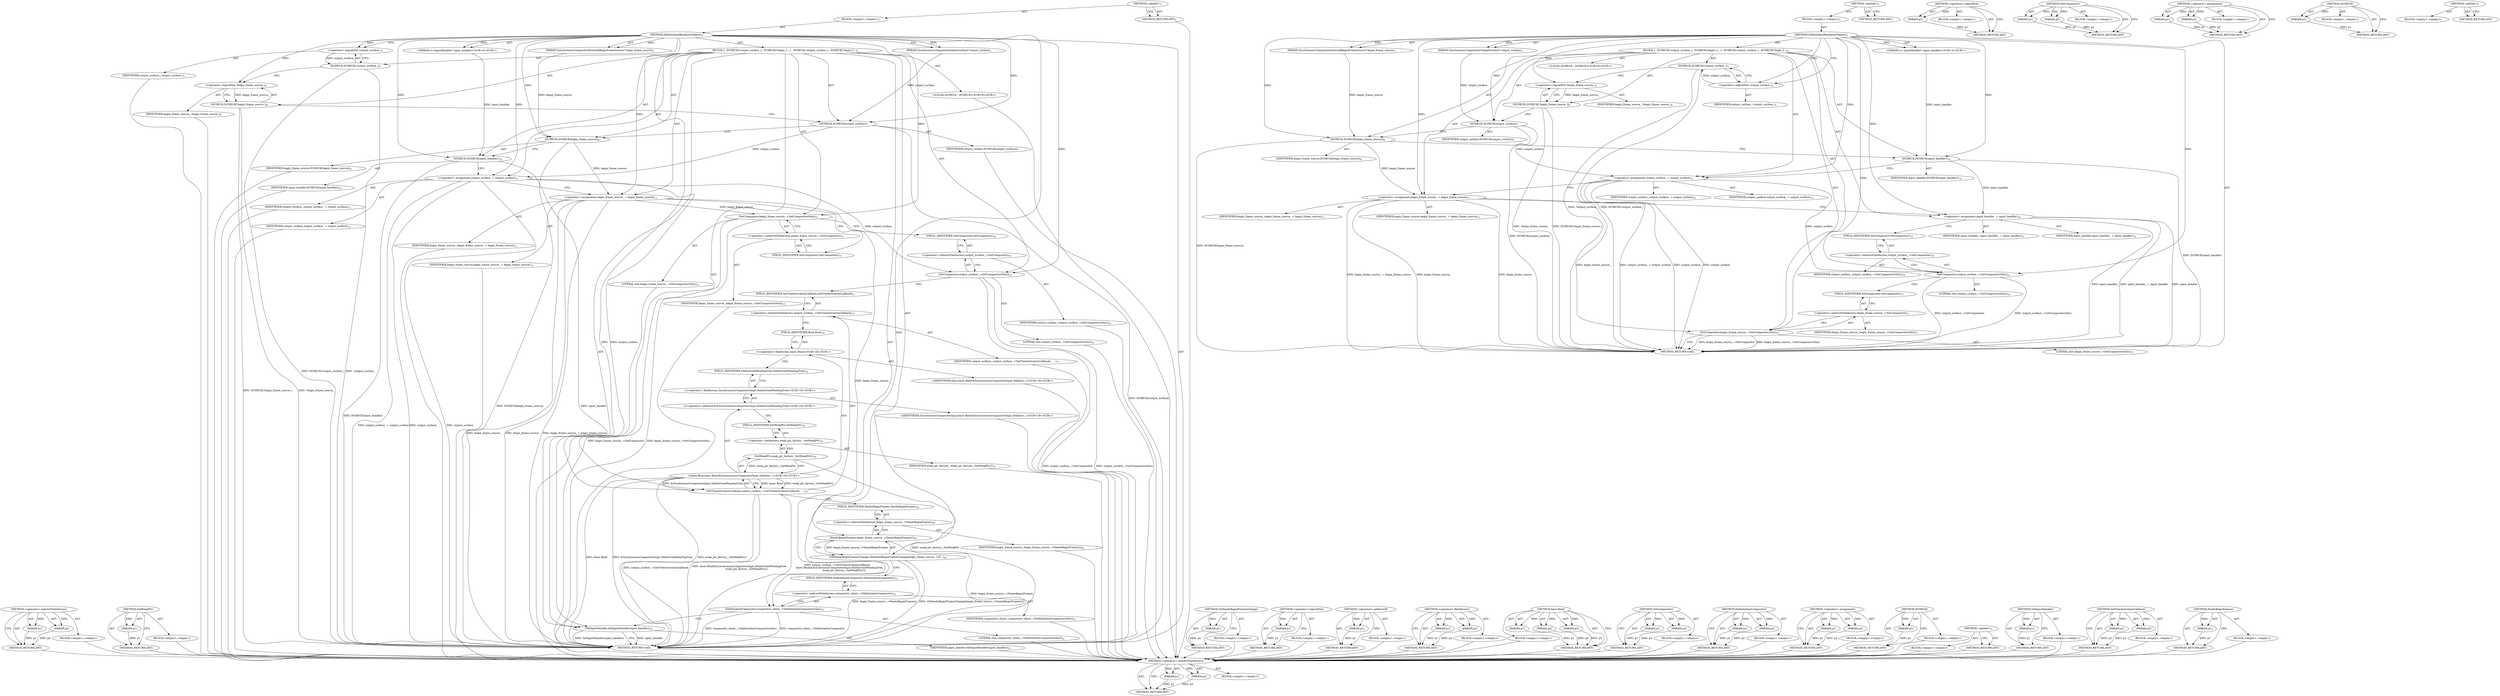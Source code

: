 digraph "&lt;global&gt;" {
vulnerable_113 [label=<(METHOD,&lt;operator&gt;.indirectFieldAccess)>];
vulnerable_114 [label=<(PARAM,p1)>];
vulnerable_115 [label=<(PARAM,p2)>];
vulnerable_116 [label=<(BLOCK,&lt;empty&gt;,&lt;empty&gt;)>];
vulnerable_117 [label=<(METHOD_RETURN,ANY)>];
vulnerable_138 [label=<(METHOD,GetWeakPtr)>];
vulnerable_139 [label=<(PARAM,p1)>];
vulnerable_140 [label=<(BLOCK,&lt;empty&gt;,&lt;empty&gt;)>];
vulnerable_141 [label=<(METHOD_RETURN,ANY)>];
vulnerable_6 [label=<(METHOD,&lt;global&gt;)<SUB>1</SUB>>];
vulnerable_7 [label=<(BLOCK,&lt;empty&gt;,&lt;empty&gt;)<SUB>1</SUB>>];
vulnerable_8 [label=<(METHOD,DidInitializeRendererObjects)<SUB>1</SUB>>];
vulnerable_9 [label=<(PARAM,SynchronousCompositorOutputSurface* output_surface)<SUB>2</SUB>>];
vulnerable_10 [label=<(PARAM,SynchronousCompositorExternalBeginFrameSource* begin_frame_source)<SUB>3</SUB>>];
vulnerable_11 [label="<(PARAM,cc::InputHandler* input_handler)<SUB>4</SUB>>"];
vulnerable_12 [label=<(BLOCK,{
  DCHECK(!output_surface_);
  DCHECK(!begin_f...,{
  DCHECK(!output_surface_);
  DCHECK(!begin_f...)<SUB>4</SUB>>];
vulnerable_13 [label=<(DCHECK,DCHECK(!output_surface_))<SUB>5</SUB>>];
vulnerable_14 [label=<(&lt;operator&gt;.logicalNot,!output_surface_)<SUB>5</SUB>>];
vulnerable_15 [label=<(IDENTIFIER,output_surface_,!output_surface_)<SUB>5</SUB>>];
vulnerable_16 [label=<(DCHECK,DCHECK(!begin_frame_source_))<SUB>6</SUB>>];
vulnerable_17 [label=<(&lt;operator&gt;.logicalNot,!begin_frame_source_)<SUB>6</SUB>>];
vulnerable_18 [label=<(IDENTIFIER,begin_frame_source_,!begin_frame_source_)<SUB>6</SUB>>];
vulnerable_19 [label=<(DCHECK,DCHECK(output_surface))<SUB>7</SUB>>];
vulnerable_20 [label=<(IDENTIFIER,output_surface,DCHECK(output_surface))<SUB>7</SUB>>];
vulnerable_21 [label=<(DCHECK,DCHECK(begin_frame_source))<SUB>8</SUB>>];
vulnerable_22 [label=<(IDENTIFIER,begin_frame_source,DCHECK(begin_frame_source))<SUB>8</SUB>>];
vulnerable_23 [label="<(LOCAL,DCHECK : DCHECK)<SUB>9</SUB>>"];
vulnerable_24 [label=<(DCHECK,DCHECK(input_handler))<SUB>10</SUB>>];
vulnerable_25 [label=<(IDENTIFIER,input_handler,DCHECK(input_handler))<SUB>10</SUB>>];
vulnerable_26 [label=<(&lt;operator&gt;.assignment,output_surface_ = output_surface)<SUB>12</SUB>>];
vulnerable_27 [label=<(IDENTIFIER,output_surface_,output_surface_ = output_surface)<SUB>12</SUB>>];
vulnerable_28 [label=<(IDENTIFIER,output_surface,output_surface_ = output_surface)<SUB>12</SUB>>];
vulnerable_29 [label=<(&lt;operator&gt;.assignment,begin_frame_source_ = begin_frame_source)<SUB>13</SUB>>];
vulnerable_30 [label=<(IDENTIFIER,begin_frame_source_,begin_frame_source_ = begin_frame_source)<SUB>13</SUB>>];
vulnerable_31 [label=<(IDENTIFIER,begin_frame_source,begin_frame_source_ = begin_frame_source)<SUB>13</SUB>>];
vulnerable_32 [label=<(SetCompositor,begin_frame_source_-&gt;SetCompositor(this))<SUB>15</SUB>>];
vulnerable_33 [label=<(&lt;operator&gt;.indirectFieldAccess,begin_frame_source_-&gt;SetCompositor)<SUB>15</SUB>>];
vulnerable_34 [label=<(IDENTIFIER,begin_frame_source_,begin_frame_source_-&gt;SetCompositor(this))<SUB>15</SUB>>];
vulnerable_35 [label=<(FIELD_IDENTIFIER,SetCompositor,SetCompositor)<SUB>15</SUB>>];
vulnerable_36 [label=<(LITERAL,this,begin_frame_source_-&gt;SetCompositor(this))<SUB>15</SUB>>];
vulnerable_37 [label=<(SetCompositor,output_surface_-&gt;SetCompositor(this))<SUB>16</SUB>>];
vulnerable_38 [label=<(&lt;operator&gt;.indirectFieldAccess,output_surface_-&gt;SetCompositor)<SUB>16</SUB>>];
vulnerable_39 [label=<(IDENTIFIER,output_surface_,output_surface_-&gt;SetCompositor(this))<SUB>16</SUB>>];
vulnerable_40 [label=<(FIELD_IDENTIFIER,SetCompositor,SetCompositor)<SUB>16</SUB>>];
vulnerable_41 [label=<(LITERAL,this,output_surface_-&gt;SetCompositor(this))<SUB>16</SUB>>];
vulnerable_42 [label=<(SetTreeActivationCallback,output_surface_-&gt;SetTreeActivationCallback(
   ...)<SUB>17</SUB>>];
vulnerable_43 [label=<(&lt;operator&gt;.indirectFieldAccess,output_surface_-&gt;SetTreeActivationCallback)<SUB>17</SUB>>];
vulnerable_44 [label=<(IDENTIFIER,output_surface_,output_surface_-&gt;SetTreeActivationCallback(
   ...)<SUB>17</SUB>>];
vulnerable_45 [label=<(FIELD_IDENTIFIER,SetTreeActivationCallback,SetTreeActivationCallback)<SUB>17</SUB>>];
vulnerable_46 [label="<(base.Bind,base::Bind(&amp;SynchronousCompositorImpl::DidActiv...)<SUB>18</SUB>>"];
vulnerable_47 [label="<(&lt;operator&gt;.fieldAccess,base::Bind)<SUB>18</SUB>>"];
vulnerable_48 [label="<(IDENTIFIER,base,base::Bind(&amp;SynchronousCompositorImpl::DidActiv...)<SUB>18</SUB>>"];
vulnerable_49 [label=<(FIELD_IDENTIFIER,Bind,Bind)<SUB>18</SUB>>];
vulnerable_50 [label="<(&lt;operator&gt;.addressOf,&amp;SynchronousCompositorImpl::DidActivatePendingTree)<SUB>18</SUB>>"];
vulnerable_51 [label="<(&lt;operator&gt;.fieldAccess,SynchronousCompositorImpl::DidActivatePendingTree)<SUB>18</SUB>>"];
vulnerable_52 [label="<(IDENTIFIER,SynchronousCompositorImpl,base::Bind(&amp;SynchronousCompositorImpl::DidActiv...)<SUB>18</SUB>>"];
vulnerable_53 [label=<(FIELD_IDENTIFIER,DidActivatePendingTree,DidActivatePendingTree)<SUB>18</SUB>>];
vulnerable_54 [label=<(GetWeakPtr,weak_ptr_factory_.GetWeakPtr())<SUB>19</SUB>>];
vulnerable_55 [label=<(&lt;operator&gt;.fieldAccess,weak_ptr_factory_.GetWeakPtr)<SUB>19</SUB>>];
vulnerable_56 [label=<(IDENTIFIER,weak_ptr_factory_,weak_ptr_factory_.GetWeakPtr())<SUB>19</SUB>>];
vulnerable_57 [label=<(FIELD_IDENTIFIER,GetWeakPtr,GetWeakPtr)<SUB>19</SUB>>];
vulnerable_58 [label=<(OnNeedsBeginFramesChange,OnNeedsBeginFramesChange(begin_frame_source_-&gt;N...)<SUB>20</SUB>>];
vulnerable_59 [label=<(NeedsBeginFrames,begin_frame_source_-&gt;NeedsBeginFrames())<SUB>20</SUB>>];
vulnerable_60 [label=<(&lt;operator&gt;.indirectFieldAccess,begin_frame_source_-&gt;NeedsBeginFrames)<SUB>20</SUB>>];
vulnerable_61 [label=<(IDENTIFIER,begin_frame_source_,begin_frame_source_-&gt;NeedsBeginFrames())<SUB>20</SUB>>];
vulnerable_62 [label=<(FIELD_IDENTIFIER,NeedsBeginFrames,NeedsBeginFrames)<SUB>20</SUB>>];
vulnerable_63 [label=<(DidInitializeCompositor,compositor_client_-&gt;DidInitializeCompositor(this))<SUB>21</SUB>>];
vulnerable_64 [label=<(&lt;operator&gt;.indirectFieldAccess,compositor_client_-&gt;DidInitializeCompositor)<SUB>21</SUB>>];
vulnerable_65 [label=<(IDENTIFIER,compositor_client_,compositor_client_-&gt;DidInitializeCompositor(this))<SUB>21</SUB>>];
vulnerable_66 [label=<(FIELD_IDENTIFIER,DidInitializeCompositor,DidInitializeCompositor)<SUB>21</SUB>>];
vulnerable_67 [label=<(LITERAL,this,compositor_client_-&gt;DidInitializeCompositor(this))<SUB>21</SUB>>];
vulnerable_68 [label=<(SetInputHandler,SetInputHandler(input_handler))<SUB>22</SUB>>];
vulnerable_69 [label=<(IDENTIFIER,input_handler,SetInputHandler(input_handler))<SUB>22</SUB>>];
vulnerable_70 [label=<(METHOD_RETURN,void)<SUB>1</SUB>>];
vulnerable_72 [label=<(METHOD_RETURN,ANY)<SUB>1</SUB>>];
vulnerable_142 [label=<(METHOD,OnNeedsBeginFramesChange)>];
vulnerable_143 [label=<(PARAM,p1)>];
vulnerable_144 [label=<(BLOCK,&lt;empty&gt;,&lt;empty&gt;)>];
vulnerable_145 [label=<(METHOD_RETURN,ANY)>];
vulnerable_99 [label=<(METHOD,&lt;operator&gt;.logicalNot)>];
vulnerable_100 [label=<(PARAM,p1)>];
vulnerable_101 [label=<(BLOCK,&lt;empty&gt;,&lt;empty&gt;)>];
vulnerable_102 [label=<(METHOD_RETURN,ANY)>];
vulnerable_134 [label=<(METHOD,&lt;operator&gt;.addressOf)>];
vulnerable_135 [label=<(PARAM,p1)>];
vulnerable_136 [label=<(BLOCK,&lt;empty&gt;,&lt;empty&gt;)>];
vulnerable_137 [label=<(METHOD_RETURN,ANY)>];
vulnerable_129 [label=<(METHOD,&lt;operator&gt;.fieldAccess)>];
vulnerable_130 [label=<(PARAM,p1)>];
vulnerable_131 [label=<(PARAM,p2)>];
vulnerable_132 [label=<(BLOCK,&lt;empty&gt;,&lt;empty&gt;)>];
vulnerable_133 [label=<(METHOD_RETURN,ANY)>];
vulnerable_123 [label=<(METHOD,base.Bind)>];
vulnerable_124 [label=<(PARAM,p1)>];
vulnerable_125 [label=<(PARAM,p2)>];
vulnerable_126 [label=<(PARAM,p3)>];
vulnerable_127 [label=<(BLOCK,&lt;empty&gt;,&lt;empty&gt;)>];
vulnerable_128 [label=<(METHOD_RETURN,ANY)>];
vulnerable_108 [label=<(METHOD,SetCompositor)>];
vulnerable_109 [label=<(PARAM,p1)>];
vulnerable_110 [label=<(PARAM,p2)>];
vulnerable_111 [label=<(BLOCK,&lt;empty&gt;,&lt;empty&gt;)>];
vulnerable_112 [label=<(METHOD_RETURN,ANY)>];
vulnerable_150 [label=<(METHOD,DidInitializeCompositor)>];
vulnerable_151 [label=<(PARAM,p1)>];
vulnerable_152 [label=<(PARAM,p2)>];
vulnerable_153 [label=<(BLOCK,&lt;empty&gt;,&lt;empty&gt;)>];
vulnerable_154 [label=<(METHOD_RETURN,ANY)>];
vulnerable_103 [label=<(METHOD,&lt;operator&gt;.assignment)>];
vulnerable_104 [label=<(PARAM,p1)>];
vulnerable_105 [label=<(PARAM,p2)>];
vulnerable_106 [label=<(BLOCK,&lt;empty&gt;,&lt;empty&gt;)>];
vulnerable_107 [label=<(METHOD_RETURN,ANY)>];
vulnerable_95 [label=<(METHOD,DCHECK)>];
vulnerable_96 [label=<(PARAM,p1)>];
vulnerable_97 [label=<(BLOCK,&lt;empty&gt;,&lt;empty&gt;)>];
vulnerable_98 [label=<(METHOD_RETURN,ANY)>];
vulnerable_89 [label=<(METHOD,&lt;global&gt;)<SUB>1</SUB>>];
vulnerable_90 [label=<(BLOCK,&lt;empty&gt;,&lt;empty&gt;)>];
vulnerable_91 [label=<(METHOD_RETURN,ANY)>];
vulnerable_155 [label=<(METHOD,SetInputHandler)>];
vulnerable_156 [label=<(PARAM,p1)>];
vulnerable_157 [label=<(BLOCK,&lt;empty&gt;,&lt;empty&gt;)>];
vulnerable_158 [label=<(METHOD_RETURN,ANY)>];
vulnerable_118 [label=<(METHOD,SetTreeActivationCallback)>];
vulnerable_119 [label=<(PARAM,p1)>];
vulnerable_120 [label=<(PARAM,p2)>];
vulnerable_121 [label=<(BLOCK,&lt;empty&gt;,&lt;empty&gt;)>];
vulnerable_122 [label=<(METHOD_RETURN,ANY)>];
vulnerable_146 [label=<(METHOD,NeedsBeginFrames)>];
vulnerable_147 [label=<(PARAM,p1)>];
vulnerable_148 [label=<(BLOCK,&lt;empty&gt;,&lt;empty&gt;)>];
vulnerable_149 [label=<(METHOD_RETURN,ANY)>];
fixed_86 [label=<(METHOD,&lt;operator&gt;.indirectFieldAccess)>];
fixed_87 [label=<(PARAM,p1)>];
fixed_88 [label=<(PARAM,p2)>];
fixed_89 [label=<(BLOCK,&lt;empty&gt;,&lt;empty&gt;)>];
fixed_90 [label=<(METHOD_RETURN,ANY)>];
fixed_6 [label=<(METHOD,&lt;global&gt;)<SUB>1</SUB>>];
fixed_7 [label=<(BLOCK,&lt;empty&gt;,&lt;empty&gt;)<SUB>1</SUB>>];
fixed_8 [label=<(METHOD,DidInitializeRendererObjects)<SUB>1</SUB>>];
fixed_9 [label=<(PARAM,SynchronousCompositorOutputSurface* output_surface)<SUB>2</SUB>>];
fixed_10 [label=<(PARAM,SynchronousCompositorExternalBeginFrameSource* begin_frame_source)<SUB>3</SUB>>];
fixed_11 [label="<(PARAM,cc::InputHandler* input_handler)<SUB>4</SUB>>"];
fixed_12 [label=<(BLOCK,{
  DCHECK(!output_surface_);
  DCHECK(!begin_f...,{
  DCHECK(!output_surface_);
  DCHECK(!begin_f...)<SUB>4</SUB>>];
fixed_13 [label=<(DCHECK,DCHECK(!output_surface_))<SUB>5</SUB>>];
fixed_14 [label=<(&lt;operator&gt;.logicalNot,!output_surface_)<SUB>5</SUB>>];
fixed_15 [label=<(IDENTIFIER,output_surface_,!output_surface_)<SUB>5</SUB>>];
fixed_16 [label=<(DCHECK,DCHECK(!begin_frame_source_))<SUB>6</SUB>>];
fixed_17 [label=<(&lt;operator&gt;.logicalNot,!begin_frame_source_)<SUB>6</SUB>>];
fixed_18 [label=<(IDENTIFIER,begin_frame_source_,!begin_frame_source_)<SUB>6</SUB>>];
fixed_19 [label=<(DCHECK,DCHECK(output_surface))<SUB>7</SUB>>];
fixed_20 [label=<(IDENTIFIER,output_surface,DCHECK(output_surface))<SUB>7</SUB>>];
fixed_21 [label=<(DCHECK,DCHECK(begin_frame_source))<SUB>8</SUB>>];
fixed_22 [label=<(IDENTIFIER,begin_frame_source,DCHECK(begin_frame_source))<SUB>8</SUB>>];
fixed_23 [label="<(LOCAL,DCHECK : DCHECK)<SUB>9</SUB>>"];
fixed_24 [label=<(DCHECK,DCHECK(input_handler))<SUB>10</SUB>>];
fixed_25 [label=<(IDENTIFIER,input_handler,DCHECK(input_handler))<SUB>10</SUB>>];
fixed_26 [label=<(&lt;operator&gt;.assignment,output_surface_ = output_surface)<SUB>12</SUB>>];
fixed_27 [label=<(IDENTIFIER,output_surface_,output_surface_ = output_surface)<SUB>12</SUB>>];
fixed_28 [label=<(IDENTIFIER,output_surface,output_surface_ = output_surface)<SUB>12</SUB>>];
fixed_29 [label=<(&lt;operator&gt;.assignment,begin_frame_source_ = begin_frame_source)<SUB>13</SUB>>];
fixed_30 [label=<(IDENTIFIER,begin_frame_source_,begin_frame_source_ = begin_frame_source)<SUB>13</SUB>>];
fixed_31 [label=<(IDENTIFIER,begin_frame_source,begin_frame_source_ = begin_frame_source)<SUB>13</SUB>>];
fixed_32 [label=<(&lt;operator&gt;.assignment,input_handler_ = input_handler)<SUB>14</SUB>>];
fixed_33 [label=<(IDENTIFIER,input_handler_,input_handler_ = input_handler)<SUB>14</SUB>>];
fixed_34 [label=<(IDENTIFIER,input_handler,input_handler_ = input_handler)<SUB>14</SUB>>];
fixed_35 [label=<(SetCompositor,output_surface_-&gt;SetCompositor(this))<SUB>16</SUB>>];
fixed_36 [label=<(&lt;operator&gt;.indirectFieldAccess,output_surface_-&gt;SetCompositor)<SUB>16</SUB>>];
fixed_37 [label=<(IDENTIFIER,output_surface_,output_surface_-&gt;SetCompositor(this))<SUB>16</SUB>>];
fixed_38 [label=<(FIELD_IDENTIFIER,SetCompositor,SetCompositor)<SUB>16</SUB>>];
fixed_39 [label=<(LITERAL,this,output_surface_-&gt;SetCompositor(this))<SUB>16</SUB>>];
fixed_40 [label=<(SetCompositor,begin_frame_source_-&gt;SetCompositor(this))<SUB>17</SUB>>];
fixed_41 [label=<(&lt;operator&gt;.indirectFieldAccess,begin_frame_source_-&gt;SetCompositor)<SUB>17</SUB>>];
fixed_42 [label=<(IDENTIFIER,begin_frame_source_,begin_frame_source_-&gt;SetCompositor(this))<SUB>17</SUB>>];
fixed_43 [label=<(FIELD_IDENTIFIER,SetCompositor,SetCompositor)<SUB>17</SUB>>];
fixed_44 [label=<(LITERAL,this,begin_frame_source_-&gt;SetCompositor(this))<SUB>17</SUB>>];
fixed_45 [label=<(METHOD_RETURN,void)<SUB>1</SUB>>];
fixed_47 [label=<(METHOD_RETURN,ANY)<SUB>1</SUB>>];
fixed_72 [label=<(METHOD,&lt;operator&gt;.logicalNot)>];
fixed_73 [label=<(PARAM,p1)>];
fixed_74 [label=<(BLOCK,&lt;empty&gt;,&lt;empty&gt;)>];
fixed_75 [label=<(METHOD_RETURN,ANY)>];
fixed_81 [label=<(METHOD,SetCompositor)>];
fixed_82 [label=<(PARAM,p1)>];
fixed_83 [label=<(PARAM,p2)>];
fixed_84 [label=<(BLOCK,&lt;empty&gt;,&lt;empty&gt;)>];
fixed_85 [label=<(METHOD_RETURN,ANY)>];
fixed_76 [label=<(METHOD,&lt;operator&gt;.assignment)>];
fixed_77 [label=<(PARAM,p1)>];
fixed_78 [label=<(PARAM,p2)>];
fixed_79 [label=<(BLOCK,&lt;empty&gt;,&lt;empty&gt;)>];
fixed_80 [label=<(METHOD_RETURN,ANY)>];
fixed_68 [label=<(METHOD,DCHECK)>];
fixed_69 [label=<(PARAM,p1)>];
fixed_70 [label=<(BLOCK,&lt;empty&gt;,&lt;empty&gt;)>];
fixed_71 [label=<(METHOD_RETURN,ANY)>];
fixed_62 [label=<(METHOD,&lt;global&gt;)<SUB>1</SUB>>];
fixed_63 [label=<(BLOCK,&lt;empty&gt;,&lt;empty&gt;)>];
fixed_64 [label=<(METHOD_RETURN,ANY)>];
vulnerable_113 -> vulnerable_114  [key=0, label="AST: "];
vulnerable_113 -> vulnerable_114  [key=1, label="DDG: "];
vulnerable_113 -> vulnerable_116  [key=0, label="AST: "];
vulnerable_113 -> vulnerable_115  [key=0, label="AST: "];
vulnerable_113 -> vulnerable_115  [key=1, label="DDG: "];
vulnerable_113 -> vulnerable_117  [key=0, label="AST: "];
vulnerable_113 -> vulnerable_117  [key=1, label="CFG: "];
vulnerable_114 -> vulnerable_117  [key=0, label="DDG: p1"];
vulnerable_115 -> vulnerable_117  [key=0, label="DDG: p2"];
vulnerable_116 -> fixed_86  [key=0];
vulnerable_117 -> fixed_86  [key=0];
vulnerable_138 -> vulnerable_139  [key=0, label="AST: "];
vulnerable_138 -> vulnerable_139  [key=1, label="DDG: "];
vulnerable_138 -> vulnerable_140  [key=0, label="AST: "];
vulnerable_138 -> vulnerable_141  [key=0, label="AST: "];
vulnerable_138 -> vulnerable_141  [key=1, label="CFG: "];
vulnerable_139 -> vulnerable_141  [key=0, label="DDG: p1"];
vulnerable_140 -> fixed_86  [key=0];
vulnerable_141 -> fixed_86  [key=0];
vulnerable_6 -> vulnerable_7  [key=0, label="AST: "];
vulnerable_6 -> vulnerable_72  [key=0, label="AST: "];
vulnerable_6 -> vulnerable_72  [key=1, label="CFG: "];
vulnerable_7 -> vulnerable_8  [key=0, label="AST: "];
vulnerable_8 -> vulnerable_9  [key=0, label="AST: "];
vulnerable_8 -> vulnerable_9  [key=1, label="DDG: "];
vulnerable_8 -> vulnerable_10  [key=0, label="AST: "];
vulnerable_8 -> vulnerable_10  [key=1, label="DDG: "];
vulnerable_8 -> vulnerable_11  [key=0, label="AST: "];
vulnerable_8 -> vulnerable_11  [key=1, label="DDG: "];
vulnerable_8 -> vulnerable_12  [key=0, label="AST: "];
vulnerable_8 -> vulnerable_70  [key=0, label="AST: "];
vulnerable_8 -> vulnerable_14  [key=0, label="CFG: "];
vulnerable_8 -> vulnerable_14  [key=1, label="DDG: "];
vulnerable_8 -> vulnerable_26  [key=0, label="DDG: "];
vulnerable_8 -> vulnerable_29  [key=0, label="DDG: "];
vulnerable_8 -> vulnerable_19  [key=0, label="DDG: "];
vulnerable_8 -> vulnerable_21  [key=0, label="DDG: "];
vulnerable_8 -> vulnerable_24  [key=0, label="DDG: "];
vulnerable_8 -> vulnerable_32  [key=0, label="DDG: "];
vulnerable_8 -> vulnerable_37  [key=0, label="DDG: "];
vulnerable_8 -> vulnerable_63  [key=0, label="DDG: "];
vulnerable_8 -> vulnerable_68  [key=0, label="DDG: "];
vulnerable_8 -> vulnerable_17  [key=0, label="DDG: "];
vulnerable_9 -> vulnerable_19  [key=0, label="DDG: output_surface"];
vulnerable_10 -> vulnerable_21  [key=0, label="DDG: begin_frame_source"];
vulnerable_11 -> vulnerable_24  [key=0, label="DDG: input_handler"];
vulnerable_12 -> vulnerable_13  [key=0, label="AST: "];
vulnerable_12 -> vulnerable_16  [key=0, label="AST: "];
vulnerable_12 -> vulnerable_19  [key=0, label="AST: "];
vulnerable_12 -> vulnerable_21  [key=0, label="AST: "];
vulnerable_12 -> vulnerable_23  [key=0, label="AST: "];
vulnerable_12 -> vulnerable_24  [key=0, label="AST: "];
vulnerable_12 -> vulnerable_26  [key=0, label="AST: "];
vulnerable_12 -> vulnerable_29  [key=0, label="AST: "];
vulnerable_12 -> vulnerable_32  [key=0, label="AST: "];
vulnerable_12 -> vulnerable_37  [key=0, label="AST: "];
vulnerable_12 -> vulnerable_42  [key=0, label="AST: "];
vulnerable_12 -> vulnerable_58  [key=0, label="AST: "];
vulnerable_12 -> vulnerable_63  [key=0, label="AST: "];
vulnerable_12 -> vulnerable_68  [key=0, label="AST: "];
vulnerable_13 -> vulnerable_14  [key=0, label="AST: "];
vulnerable_13 -> vulnerable_17  [key=0, label="CFG: "];
vulnerable_13 -> vulnerable_70  [key=0, label="DDG: !output_surface_"];
vulnerable_13 -> vulnerable_70  [key=1, label="DDG: DCHECK(!output_surface_)"];
vulnerable_14 -> vulnerable_15  [key=0, label="AST: "];
vulnerable_14 -> vulnerable_13  [key=0, label="CFG: "];
vulnerable_14 -> vulnerable_13  [key=1, label="DDG: output_surface_"];
vulnerable_15 -> fixed_86  [key=0];
vulnerable_16 -> vulnerable_17  [key=0, label="AST: "];
vulnerable_16 -> vulnerable_19  [key=0, label="CFG: "];
vulnerable_16 -> vulnerable_70  [key=0, label="DDG: !begin_frame_source_"];
vulnerable_16 -> vulnerable_70  [key=1, label="DDG: DCHECK(!begin_frame_source_)"];
vulnerable_17 -> vulnerable_18  [key=0, label="AST: "];
vulnerable_17 -> vulnerable_16  [key=0, label="CFG: "];
vulnerable_17 -> vulnerable_16  [key=1, label="DDG: begin_frame_source_"];
vulnerable_18 -> fixed_86  [key=0];
vulnerable_19 -> vulnerable_20  [key=0, label="AST: "];
vulnerable_19 -> vulnerable_21  [key=0, label="CFG: "];
vulnerable_19 -> vulnerable_70  [key=0, label="DDG: DCHECK(output_surface)"];
vulnerable_19 -> vulnerable_26  [key=0, label="DDG: output_surface"];
vulnerable_20 -> fixed_86  [key=0];
vulnerable_21 -> vulnerable_22  [key=0, label="AST: "];
vulnerable_21 -> vulnerable_24  [key=0, label="CFG: "];
vulnerable_21 -> vulnerable_70  [key=0, label="DDG: DCHECK(begin_frame_source)"];
vulnerable_21 -> vulnerable_29  [key=0, label="DDG: begin_frame_source"];
vulnerable_22 -> fixed_86  [key=0];
vulnerable_23 -> fixed_86  [key=0];
vulnerable_24 -> vulnerable_25  [key=0, label="AST: "];
vulnerable_24 -> vulnerable_26  [key=0, label="CFG: "];
vulnerable_24 -> vulnerable_70  [key=0, label="DDG: DCHECK(input_handler)"];
vulnerable_24 -> vulnerable_68  [key=0, label="DDG: input_handler"];
vulnerable_25 -> fixed_86  [key=0];
vulnerable_26 -> vulnerable_27  [key=0, label="AST: "];
vulnerable_26 -> vulnerable_28  [key=0, label="AST: "];
vulnerable_26 -> vulnerable_29  [key=0, label="CFG: "];
vulnerable_26 -> vulnerable_70  [key=0, label="DDG: output_surface_"];
vulnerable_26 -> vulnerable_70  [key=1, label="DDG: output_surface"];
vulnerable_26 -> vulnerable_70  [key=2, label="DDG: output_surface_ = output_surface"];
vulnerable_26 -> vulnerable_37  [key=0, label="DDG: output_surface_"];
vulnerable_26 -> vulnerable_42  [key=0, label="DDG: output_surface_"];
vulnerable_27 -> fixed_86  [key=0];
vulnerable_28 -> fixed_86  [key=0];
vulnerable_29 -> vulnerable_30  [key=0, label="AST: "];
vulnerable_29 -> vulnerable_31  [key=0, label="AST: "];
vulnerable_29 -> vulnerable_35  [key=0, label="CFG: "];
vulnerable_29 -> vulnerable_70  [key=0, label="DDG: begin_frame_source_"];
vulnerable_29 -> vulnerable_70  [key=1, label="DDG: begin_frame_source"];
vulnerable_29 -> vulnerable_70  [key=2, label="DDG: begin_frame_source_ = begin_frame_source"];
vulnerable_29 -> vulnerable_32  [key=0, label="DDG: begin_frame_source_"];
vulnerable_29 -> vulnerable_59  [key=0, label="DDG: begin_frame_source_"];
vulnerable_30 -> fixed_86  [key=0];
vulnerable_31 -> fixed_86  [key=0];
vulnerable_32 -> vulnerable_33  [key=0, label="AST: "];
vulnerable_32 -> vulnerable_36  [key=0, label="AST: "];
vulnerable_32 -> vulnerable_40  [key=0, label="CFG: "];
vulnerable_32 -> vulnerable_70  [key=0, label="DDG: begin_frame_source_-&gt;SetCompositor"];
vulnerable_32 -> vulnerable_70  [key=1, label="DDG: begin_frame_source_-&gt;SetCompositor(this)"];
vulnerable_33 -> vulnerable_34  [key=0, label="AST: "];
vulnerable_33 -> vulnerable_35  [key=0, label="AST: "];
vulnerable_33 -> vulnerable_32  [key=0, label="CFG: "];
vulnerable_34 -> fixed_86  [key=0];
vulnerable_35 -> vulnerable_33  [key=0, label="CFG: "];
vulnerable_36 -> fixed_86  [key=0];
vulnerable_37 -> vulnerable_38  [key=0, label="AST: "];
vulnerable_37 -> vulnerable_41  [key=0, label="AST: "];
vulnerable_37 -> vulnerable_45  [key=0, label="CFG: "];
vulnerable_37 -> vulnerable_70  [key=0, label="DDG: output_surface_-&gt;SetCompositor"];
vulnerable_37 -> vulnerable_70  [key=1, label="DDG: output_surface_-&gt;SetCompositor(this)"];
vulnerable_38 -> vulnerable_39  [key=0, label="AST: "];
vulnerable_38 -> vulnerable_40  [key=0, label="AST: "];
vulnerable_38 -> vulnerable_37  [key=0, label="CFG: "];
vulnerable_39 -> fixed_86  [key=0];
vulnerable_40 -> vulnerable_38  [key=0, label="CFG: "];
vulnerable_41 -> fixed_86  [key=0];
vulnerable_42 -> vulnerable_43  [key=0, label="AST: "];
vulnerable_42 -> vulnerable_46  [key=0, label="AST: "];
vulnerable_42 -> vulnerable_62  [key=0, label="CFG: "];
vulnerable_42 -> vulnerable_70  [key=0, label="DDG: output_surface_-&gt;SetTreeActivationCallback"];
vulnerable_42 -> vulnerable_70  [key=1, label="DDG: base::Bind(&amp;SynchronousCompositorImpl::DidActivatePendingTree,
                 weak_ptr_factory_.GetWeakPtr())"];
vulnerable_42 -> vulnerable_70  [key=2, label="DDG: output_surface_-&gt;SetTreeActivationCallback(
      base::Bind(&amp;SynchronousCompositorImpl::DidActivatePendingTree,
                 weak_ptr_factory_.GetWeakPtr()))"];
vulnerable_43 -> vulnerable_44  [key=0, label="AST: "];
vulnerable_43 -> vulnerable_45  [key=0, label="AST: "];
vulnerable_43 -> vulnerable_49  [key=0, label="CFG: "];
vulnerable_44 -> fixed_86  [key=0];
vulnerable_45 -> vulnerable_43  [key=0, label="CFG: "];
vulnerable_46 -> vulnerable_47  [key=0, label="AST: "];
vulnerable_46 -> vulnerable_50  [key=0, label="AST: "];
vulnerable_46 -> vulnerable_54  [key=0, label="AST: "];
vulnerable_46 -> vulnerable_42  [key=0, label="CFG: "];
vulnerable_46 -> vulnerable_42  [key=1, label="DDG: base::Bind"];
vulnerable_46 -> vulnerable_42  [key=2, label="DDG: &amp;SynchronousCompositorImpl::DidActivatePendingTree"];
vulnerable_46 -> vulnerable_42  [key=3, label="DDG: weak_ptr_factory_.GetWeakPtr()"];
vulnerable_46 -> vulnerable_70  [key=0, label="DDG: base::Bind"];
vulnerable_46 -> vulnerable_70  [key=1, label="DDG: &amp;SynchronousCompositorImpl::DidActivatePendingTree"];
vulnerable_46 -> vulnerable_70  [key=2, label="DDG: weak_ptr_factory_.GetWeakPtr()"];
vulnerable_47 -> vulnerable_48  [key=0, label="AST: "];
vulnerable_47 -> vulnerable_49  [key=0, label="AST: "];
vulnerable_47 -> vulnerable_53  [key=0, label="CFG: "];
vulnerable_48 -> fixed_86  [key=0];
vulnerable_49 -> vulnerable_47  [key=0, label="CFG: "];
vulnerable_50 -> vulnerable_51  [key=0, label="AST: "];
vulnerable_50 -> vulnerable_57  [key=0, label="CFG: "];
vulnerable_51 -> vulnerable_52  [key=0, label="AST: "];
vulnerable_51 -> vulnerable_53  [key=0, label="AST: "];
vulnerable_51 -> vulnerable_50  [key=0, label="CFG: "];
vulnerable_52 -> fixed_86  [key=0];
vulnerable_53 -> vulnerable_51  [key=0, label="CFG: "];
vulnerable_54 -> vulnerable_55  [key=0, label="AST: "];
vulnerable_54 -> vulnerable_46  [key=0, label="CFG: "];
vulnerable_54 -> vulnerable_46  [key=1, label="DDG: weak_ptr_factory_.GetWeakPtr"];
vulnerable_54 -> vulnerable_70  [key=0, label="DDG: weak_ptr_factory_.GetWeakPtr"];
vulnerable_55 -> vulnerable_56  [key=0, label="AST: "];
vulnerable_55 -> vulnerable_57  [key=0, label="AST: "];
vulnerable_55 -> vulnerable_54  [key=0, label="CFG: "];
vulnerable_56 -> fixed_86  [key=0];
vulnerable_57 -> vulnerable_55  [key=0, label="CFG: "];
vulnerable_58 -> vulnerable_59  [key=0, label="AST: "];
vulnerable_58 -> vulnerable_66  [key=0, label="CFG: "];
vulnerable_58 -> vulnerable_70  [key=0, label="DDG: begin_frame_source_-&gt;NeedsBeginFrames()"];
vulnerable_58 -> vulnerable_70  [key=1, label="DDG: OnNeedsBeginFramesChange(begin_frame_source_-&gt;NeedsBeginFrames())"];
vulnerable_59 -> vulnerable_60  [key=0, label="AST: "];
vulnerable_59 -> vulnerable_58  [key=0, label="CFG: "];
vulnerable_59 -> vulnerable_58  [key=1, label="DDG: begin_frame_source_-&gt;NeedsBeginFrames"];
vulnerable_59 -> vulnerable_70  [key=0, label="DDG: begin_frame_source_-&gt;NeedsBeginFrames"];
vulnerable_60 -> vulnerable_61  [key=0, label="AST: "];
vulnerable_60 -> vulnerable_62  [key=0, label="AST: "];
vulnerable_60 -> vulnerable_59  [key=0, label="CFG: "];
vulnerable_61 -> fixed_86  [key=0];
vulnerable_62 -> vulnerable_60  [key=0, label="CFG: "];
vulnerable_63 -> vulnerable_64  [key=0, label="AST: "];
vulnerable_63 -> vulnerable_67  [key=0, label="AST: "];
vulnerable_63 -> vulnerable_68  [key=0, label="CFG: "];
vulnerable_63 -> vulnerable_70  [key=0, label="DDG: compositor_client_-&gt;DidInitializeCompositor"];
vulnerable_63 -> vulnerable_70  [key=1, label="DDG: compositor_client_-&gt;DidInitializeCompositor(this)"];
vulnerable_64 -> vulnerable_65  [key=0, label="AST: "];
vulnerable_64 -> vulnerable_66  [key=0, label="AST: "];
vulnerable_64 -> vulnerable_63  [key=0, label="CFG: "];
vulnerable_65 -> fixed_86  [key=0];
vulnerable_66 -> vulnerable_64  [key=0, label="CFG: "];
vulnerable_67 -> fixed_86  [key=0];
vulnerable_68 -> vulnerable_69  [key=0, label="AST: "];
vulnerable_68 -> vulnerable_70  [key=0, label="CFG: "];
vulnerable_68 -> vulnerable_70  [key=1, label="DDG: input_handler"];
vulnerable_68 -> vulnerable_70  [key=2, label="DDG: SetInputHandler(input_handler)"];
vulnerable_69 -> fixed_86  [key=0];
vulnerable_70 -> fixed_86  [key=0];
vulnerable_72 -> fixed_86  [key=0];
vulnerable_142 -> vulnerable_143  [key=0, label="AST: "];
vulnerable_142 -> vulnerable_143  [key=1, label="DDG: "];
vulnerable_142 -> vulnerable_144  [key=0, label="AST: "];
vulnerable_142 -> vulnerable_145  [key=0, label="AST: "];
vulnerable_142 -> vulnerable_145  [key=1, label="CFG: "];
vulnerable_143 -> vulnerable_145  [key=0, label="DDG: p1"];
vulnerable_144 -> fixed_86  [key=0];
vulnerable_145 -> fixed_86  [key=0];
vulnerable_99 -> vulnerable_100  [key=0, label="AST: "];
vulnerable_99 -> vulnerable_100  [key=1, label="DDG: "];
vulnerable_99 -> vulnerable_101  [key=0, label="AST: "];
vulnerable_99 -> vulnerable_102  [key=0, label="AST: "];
vulnerable_99 -> vulnerable_102  [key=1, label="CFG: "];
vulnerable_100 -> vulnerable_102  [key=0, label="DDG: p1"];
vulnerable_101 -> fixed_86  [key=0];
vulnerable_102 -> fixed_86  [key=0];
vulnerable_134 -> vulnerable_135  [key=0, label="AST: "];
vulnerable_134 -> vulnerable_135  [key=1, label="DDG: "];
vulnerable_134 -> vulnerable_136  [key=0, label="AST: "];
vulnerable_134 -> vulnerable_137  [key=0, label="AST: "];
vulnerable_134 -> vulnerable_137  [key=1, label="CFG: "];
vulnerable_135 -> vulnerable_137  [key=0, label="DDG: p1"];
vulnerable_136 -> fixed_86  [key=0];
vulnerable_137 -> fixed_86  [key=0];
vulnerable_129 -> vulnerable_130  [key=0, label="AST: "];
vulnerable_129 -> vulnerable_130  [key=1, label="DDG: "];
vulnerable_129 -> vulnerable_132  [key=0, label="AST: "];
vulnerable_129 -> vulnerable_131  [key=0, label="AST: "];
vulnerable_129 -> vulnerable_131  [key=1, label="DDG: "];
vulnerable_129 -> vulnerable_133  [key=0, label="AST: "];
vulnerable_129 -> vulnerable_133  [key=1, label="CFG: "];
vulnerable_130 -> vulnerable_133  [key=0, label="DDG: p1"];
vulnerable_131 -> vulnerable_133  [key=0, label="DDG: p2"];
vulnerable_132 -> fixed_86  [key=0];
vulnerable_133 -> fixed_86  [key=0];
vulnerable_123 -> vulnerable_124  [key=0, label="AST: "];
vulnerable_123 -> vulnerable_124  [key=1, label="DDG: "];
vulnerable_123 -> vulnerable_127  [key=0, label="AST: "];
vulnerable_123 -> vulnerable_125  [key=0, label="AST: "];
vulnerable_123 -> vulnerable_125  [key=1, label="DDG: "];
vulnerable_123 -> vulnerable_128  [key=0, label="AST: "];
vulnerable_123 -> vulnerable_128  [key=1, label="CFG: "];
vulnerable_123 -> vulnerable_126  [key=0, label="AST: "];
vulnerable_123 -> vulnerable_126  [key=1, label="DDG: "];
vulnerable_124 -> vulnerable_128  [key=0, label="DDG: p1"];
vulnerable_125 -> vulnerable_128  [key=0, label="DDG: p2"];
vulnerable_126 -> vulnerable_128  [key=0, label="DDG: p3"];
vulnerable_127 -> fixed_86  [key=0];
vulnerable_128 -> fixed_86  [key=0];
vulnerable_108 -> vulnerable_109  [key=0, label="AST: "];
vulnerable_108 -> vulnerable_109  [key=1, label="DDG: "];
vulnerable_108 -> vulnerable_111  [key=0, label="AST: "];
vulnerable_108 -> vulnerable_110  [key=0, label="AST: "];
vulnerable_108 -> vulnerable_110  [key=1, label="DDG: "];
vulnerable_108 -> vulnerable_112  [key=0, label="AST: "];
vulnerable_108 -> vulnerable_112  [key=1, label="CFG: "];
vulnerable_109 -> vulnerable_112  [key=0, label="DDG: p1"];
vulnerable_110 -> vulnerable_112  [key=0, label="DDG: p2"];
vulnerable_111 -> fixed_86  [key=0];
vulnerable_112 -> fixed_86  [key=0];
vulnerable_150 -> vulnerable_151  [key=0, label="AST: "];
vulnerable_150 -> vulnerable_151  [key=1, label="DDG: "];
vulnerable_150 -> vulnerable_153  [key=0, label="AST: "];
vulnerable_150 -> vulnerable_152  [key=0, label="AST: "];
vulnerable_150 -> vulnerable_152  [key=1, label="DDG: "];
vulnerable_150 -> vulnerable_154  [key=0, label="AST: "];
vulnerable_150 -> vulnerable_154  [key=1, label="CFG: "];
vulnerable_151 -> vulnerable_154  [key=0, label="DDG: p1"];
vulnerable_152 -> vulnerable_154  [key=0, label="DDG: p2"];
vulnerable_153 -> fixed_86  [key=0];
vulnerable_154 -> fixed_86  [key=0];
vulnerable_103 -> vulnerable_104  [key=0, label="AST: "];
vulnerable_103 -> vulnerable_104  [key=1, label="DDG: "];
vulnerable_103 -> vulnerable_106  [key=0, label="AST: "];
vulnerable_103 -> vulnerable_105  [key=0, label="AST: "];
vulnerable_103 -> vulnerable_105  [key=1, label="DDG: "];
vulnerable_103 -> vulnerable_107  [key=0, label="AST: "];
vulnerable_103 -> vulnerable_107  [key=1, label="CFG: "];
vulnerable_104 -> vulnerable_107  [key=0, label="DDG: p1"];
vulnerable_105 -> vulnerable_107  [key=0, label="DDG: p2"];
vulnerable_106 -> fixed_86  [key=0];
vulnerable_107 -> fixed_86  [key=0];
vulnerable_95 -> vulnerable_96  [key=0, label="AST: "];
vulnerable_95 -> vulnerable_96  [key=1, label="DDG: "];
vulnerable_95 -> vulnerable_97  [key=0, label="AST: "];
vulnerable_95 -> vulnerable_98  [key=0, label="AST: "];
vulnerable_95 -> vulnerable_98  [key=1, label="CFG: "];
vulnerable_96 -> vulnerable_98  [key=0, label="DDG: p1"];
vulnerable_97 -> fixed_86  [key=0];
vulnerable_98 -> fixed_86  [key=0];
vulnerable_89 -> vulnerable_90  [key=0, label="AST: "];
vulnerable_89 -> vulnerable_91  [key=0, label="AST: "];
vulnerable_89 -> vulnerable_91  [key=1, label="CFG: "];
vulnerable_90 -> fixed_86  [key=0];
vulnerable_91 -> fixed_86  [key=0];
vulnerable_155 -> vulnerable_156  [key=0, label="AST: "];
vulnerable_155 -> vulnerable_156  [key=1, label="DDG: "];
vulnerable_155 -> vulnerable_157  [key=0, label="AST: "];
vulnerable_155 -> vulnerable_158  [key=0, label="AST: "];
vulnerable_155 -> vulnerable_158  [key=1, label="CFG: "];
vulnerable_156 -> vulnerable_158  [key=0, label="DDG: p1"];
vulnerable_157 -> fixed_86  [key=0];
vulnerable_158 -> fixed_86  [key=0];
vulnerable_118 -> vulnerable_119  [key=0, label="AST: "];
vulnerable_118 -> vulnerable_119  [key=1, label="DDG: "];
vulnerable_118 -> vulnerable_121  [key=0, label="AST: "];
vulnerable_118 -> vulnerable_120  [key=0, label="AST: "];
vulnerable_118 -> vulnerable_120  [key=1, label="DDG: "];
vulnerable_118 -> vulnerable_122  [key=0, label="AST: "];
vulnerable_118 -> vulnerable_122  [key=1, label="CFG: "];
vulnerable_119 -> vulnerable_122  [key=0, label="DDG: p1"];
vulnerable_120 -> vulnerable_122  [key=0, label="DDG: p2"];
vulnerable_121 -> fixed_86  [key=0];
vulnerable_122 -> fixed_86  [key=0];
vulnerable_146 -> vulnerable_147  [key=0, label="AST: "];
vulnerable_146 -> vulnerable_147  [key=1, label="DDG: "];
vulnerable_146 -> vulnerable_148  [key=0, label="AST: "];
vulnerable_146 -> vulnerable_149  [key=0, label="AST: "];
vulnerable_146 -> vulnerable_149  [key=1, label="CFG: "];
vulnerable_147 -> vulnerable_149  [key=0, label="DDG: p1"];
vulnerable_148 -> fixed_86  [key=0];
vulnerable_149 -> fixed_86  [key=0];
fixed_86 -> fixed_87  [key=0, label="AST: "];
fixed_86 -> fixed_87  [key=1, label="DDG: "];
fixed_86 -> fixed_89  [key=0, label="AST: "];
fixed_86 -> fixed_88  [key=0, label="AST: "];
fixed_86 -> fixed_88  [key=1, label="DDG: "];
fixed_86 -> fixed_90  [key=0, label="AST: "];
fixed_86 -> fixed_90  [key=1, label="CFG: "];
fixed_87 -> fixed_90  [key=0, label="DDG: p1"];
fixed_88 -> fixed_90  [key=0, label="DDG: p2"];
fixed_6 -> fixed_7  [key=0, label="AST: "];
fixed_6 -> fixed_47  [key=0, label="AST: "];
fixed_6 -> fixed_47  [key=1, label="CFG: "];
fixed_7 -> fixed_8  [key=0, label="AST: "];
fixed_8 -> fixed_9  [key=0, label="AST: "];
fixed_8 -> fixed_9  [key=1, label="DDG: "];
fixed_8 -> fixed_10  [key=0, label="AST: "];
fixed_8 -> fixed_10  [key=1, label="DDG: "];
fixed_8 -> fixed_11  [key=0, label="AST: "];
fixed_8 -> fixed_11  [key=1, label="DDG: "];
fixed_8 -> fixed_12  [key=0, label="AST: "];
fixed_8 -> fixed_45  [key=0, label="AST: "];
fixed_8 -> fixed_14  [key=0, label="CFG: "];
fixed_8 -> fixed_14  [key=1, label="DDG: "];
fixed_8 -> fixed_26  [key=0, label="DDG: "];
fixed_8 -> fixed_29  [key=0, label="DDG: "];
fixed_8 -> fixed_32  [key=0, label="DDG: "];
fixed_8 -> fixed_19  [key=0, label="DDG: "];
fixed_8 -> fixed_21  [key=0, label="DDG: "];
fixed_8 -> fixed_24  [key=0, label="DDG: "];
fixed_8 -> fixed_35  [key=0, label="DDG: "];
fixed_8 -> fixed_40  [key=0, label="DDG: "];
fixed_8 -> fixed_17  [key=0, label="DDG: "];
fixed_9 -> fixed_19  [key=0, label="DDG: output_surface"];
fixed_10 -> fixed_21  [key=0, label="DDG: begin_frame_source"];
fixed_11 -> fixed_24  [key=0, label="DDG: input_handler"];
fixed_12 -> fixed_13  [key=0, label="AST: "];
fixed_12 -> fixed_16  [key=0, label="AST: "];
fixed_12 -> fixed_19  [key=0, label="AST: "];
fixed_12 -> fixed_21  [key=0, label="AST: "];
fixed_12 -> fixed_23  [key=0, label="AST: "];
fixed_12 -> fixed_24  [key=0, label="AST: "];
fixed_12 -> fixed_26  [key=0, label="AST: "];
fixed_12 -> fixed_29  [key=0, label="AST: "];
fixed_12 -> fixed_32  [key=0, label="AST: "];
fixed_12 -> fixed_35  [key=0, label="AST: "];
fixed_12 -> fixed_40  [key=0, label="AST: "];
fixed_13 -> fixed_14  [key=0, label="AST: "];
fixed_13 -> fixed_17  [key=0, label="CFG: "];
fixed_13 -> fixed_45  [key=0, label="DDG: !output_surface_"];
fixed_13 -> fixed_45  [key=1, label="DDG: DCHECK(!output_surface_)"];
fixed_14 -> fixed_15  [key=0, label="AST: "];
fixed_14 -> fixed_13  [key=0, label="CFG: "];
fixed_14 -> fixed_13  [key=1, label="DDG: output_surface_"];
fixed_16 -> fixed_17  [key=0, label="AST: "];
fixed_16 -> fixed_19  [key=0, label="CFG: "];
fixed_16 -> fixed_45  [key=0, label="DDG: !begin_frame_source_"];
fixed_16 -> fixed_45  [key=1, label="DDG: DCHECK(!begin_frame_source_)"];
fixed_17 -> fixed_18  [key=0, label="AST: "];
fixed_17 -> fixed_16  [key=0, label="CFG: "];
fixed_17 -> fixed_16  [key=1, label="DDG: begin_frame_source_"];
fixed_19 -> fixed_20  [key=0, label="AST: "];
fixed_19 -> fixed_21  [key=0, label="CFG: "];
fixed_19 -> fixed_45  [key=0, label="DDG: DCHECK(output_surface)"];
fixed_19 -> fixed_26  [key=0, label="DDG: output_surface"];
fixed_21 -> fixed_22  [key=0, label="AST: "];
fixed_21 -> fixed_24  [key=0, label="CFG: "];
fixed_21 -> fixed_45  [key=0, label="DDG: DCHECK(begin_frame_source)"];
fixed_21 -> fixed_29  [key=0, label="DDG: begin_frame_source"];
fixed_24 -> fixed_25  [key=0, label="AST: "];
fixed_24 -> fixed_26  [key=0, label="CFG: "];
fixed_24 -> fixed_45  [key=0, label="DDG: DCHECK(input_handler)"];
fixed_24 -> fixed_32  [key=0, label="DDG: input_handler"];
fixed_26 -> fixed_27  [key=0, label="AST: "];
fixed_26 -> fixed_28  [key=0, label="AST: "];
fixed_26 -> fixed_29  [key=0, label="CFG: "];
fixed_26 -> fixed_45  [key=0, label="DDG: output_surface_"];
fixed_26 -> fixed_45  [key=1, label="DDG: output_surface"];
fixed_26 -> fixed_45  [key=2, label="DDG: output_surface_ = output_surface"];
fixed_26 -> fixed_35  [key=0, label="DDG: output_surface_"];
fixed_29 -> fixed_30  [key=0, label="AST: "];
fixed_29 -> fixed_31  [key=0, label="AST: "];
fixed_29 -> fixed_32  [key=0, label="CFG: "];
fixed_29 -> fixed_45  [key=0, label="DDG: begin_frame_source_"];
fixed_29 -> fixed_45  [key=1, label="DDG: begin_frame_source"];
fixed_29 -> fixed_45  [key=2, label="DDG: begin_frame_source_ = begin_frame_source"];
fixed_29 -> fixed_40  [key=0, label="DDG: begin_frame_source_"];
fixed_32 -> fixed_33  [key=0, label="AST: "];
fixed_32 -> fixed_34  [key=0, label="AST: "];
fixed_32 -> fixed_38  [key=0, label="CFG: "];
fixed_32 -> fixed_45  [key=0, label="DDG: input_handler"];
fixed_32 -> fixed_45  [key=1, label="DDG: input_handler_ = input_handler"];
fixed_32 -> fixed_45  [key=2, label="DDG: input_handler_"];
fixed_35 -> fixed_36  [key=0, label="AST: "];
fixed_35 -> fixed_39  [key=0, label="AST: "];
fixed_35 -> fixed_43  [key=0, label="CFG: "];
fixed_35 -> fixed_45  [key=0, label="DDG: output_surface_-&gt;SetCompositor"];
fixed_35 -> fixed_45  [key=1, label="DDG: output_surface_-&gt;SetCompositor(this)"];
fixed_36 -> fixed_37  [key=0, label="AST: "];
fixed_36 -> fixed_38  [key=0, label="AST: "];
fixed_36 -> fixed_35  [key=0, label="CFG: "];
fixed_38 -> fixed_36  [key=0, label="CFG: "];
fixed_40 -> fixed_41  [key=0, label="AST: "];
fixed_40 -> fixed_44  [key=0, label="AST: "];
fixed_40 -> fixed_45  [key=0, label="CFG: "];
fixed_40 -> fixed_45  [key=1, label="DDG: begin_frame_source_-&gt;SetCompositor"];
fixed_40 -> fixed_45  [key=2, label="DDG: begin_frame_source_-&gt;SetCompositor(this)"];
fixed_41 -> fixed_42  [key=0, label="AST: "];
fixed_41 -> fixed_43  [key=0, label="AST: "];
fixed_41 -> fixed_40  [key=0, label="CFG: "];
fixed_43 -> fixed_41  [key=0, label="CFG: "];
fixed_72 -> fixed_73  [key=0, label="AST: "];
fixed_72 -> fixed_73  [key=1, label="DDG: "];
fixed_72 -> fixed_74  [key=0, label="AST: "];
fixed_72 -> fixed_75  [key=0, label="AST: "];
fixed_72 -> fixed_75  [key=1, label="CFG: "];
fixed_73 -> fixed_75  [key=0, label="DDG: p1"];
fixed_81 -> fixed_82  [key=0, label="AST: "];
fixed_81 -> fixed_82  [key=1, label="DDG: "];
fixed_81 -> fixed_84  [key=0, label="AST: "];
fixed_81 -> fixed_83  [key=0, label="AST: "];
fixed_81 -> fixed_83  [key=1, label="DDG: "];
fixed_81 -> fixed_85  [key=0, label="AST: "];
fixed_81 -> fixed_85  [key=1, label="CFG: "];
fixed_82 -> fixed_85  [key=0, label="DDG: p1"];
fixed_83 -> fixed_85  [key=0, label="DDG: p2"];
fixed_76 -> fixed_77  [key=0, label="AST: "];
fixed_76 -> fixed_77  [key=1, label="DDG: "];
fixed_76 -> fixed_79  [key=0, label="AST: "];
fixed_76 -> fixed_78  [key=0, label="AST: "];
fixed_76 -> fixed_78  [key=1, label="DDG: "];
fixed_76 -> fixed_80  [key=0, label="AST: "];
fixed_76 -> fixed_80  [key=1, label="CFG: "];
fixed_77 -> fixed_80  [key=0, label="DDG: p1"];
fixed_78 -> fixed_80  [key=0, label="DDG: p2"];
fixed_68 -> fixed_69  [key=0, label="AST: "];
fixed_68 -> fixed_69  [key=1, label="DDG: "];
fixed_68 -> fixed_70  [key=0, label="AST: "];
fixed_68 -> fixed_71  [key=0, label="AST: "];
fixed_68 -> fixed_71  [key=1, label="CFG: "];
fixed_69 -> fixed_71  [key=0, label="DDG: p1"];
fixed_62 -> fixed_63  [key=0, label="AST: "];
fixed_62 -> fixed_64  [key=0, label="AST: "];
fixed_62 -> fixed_64  [key=1, label="CFG: "];
}
